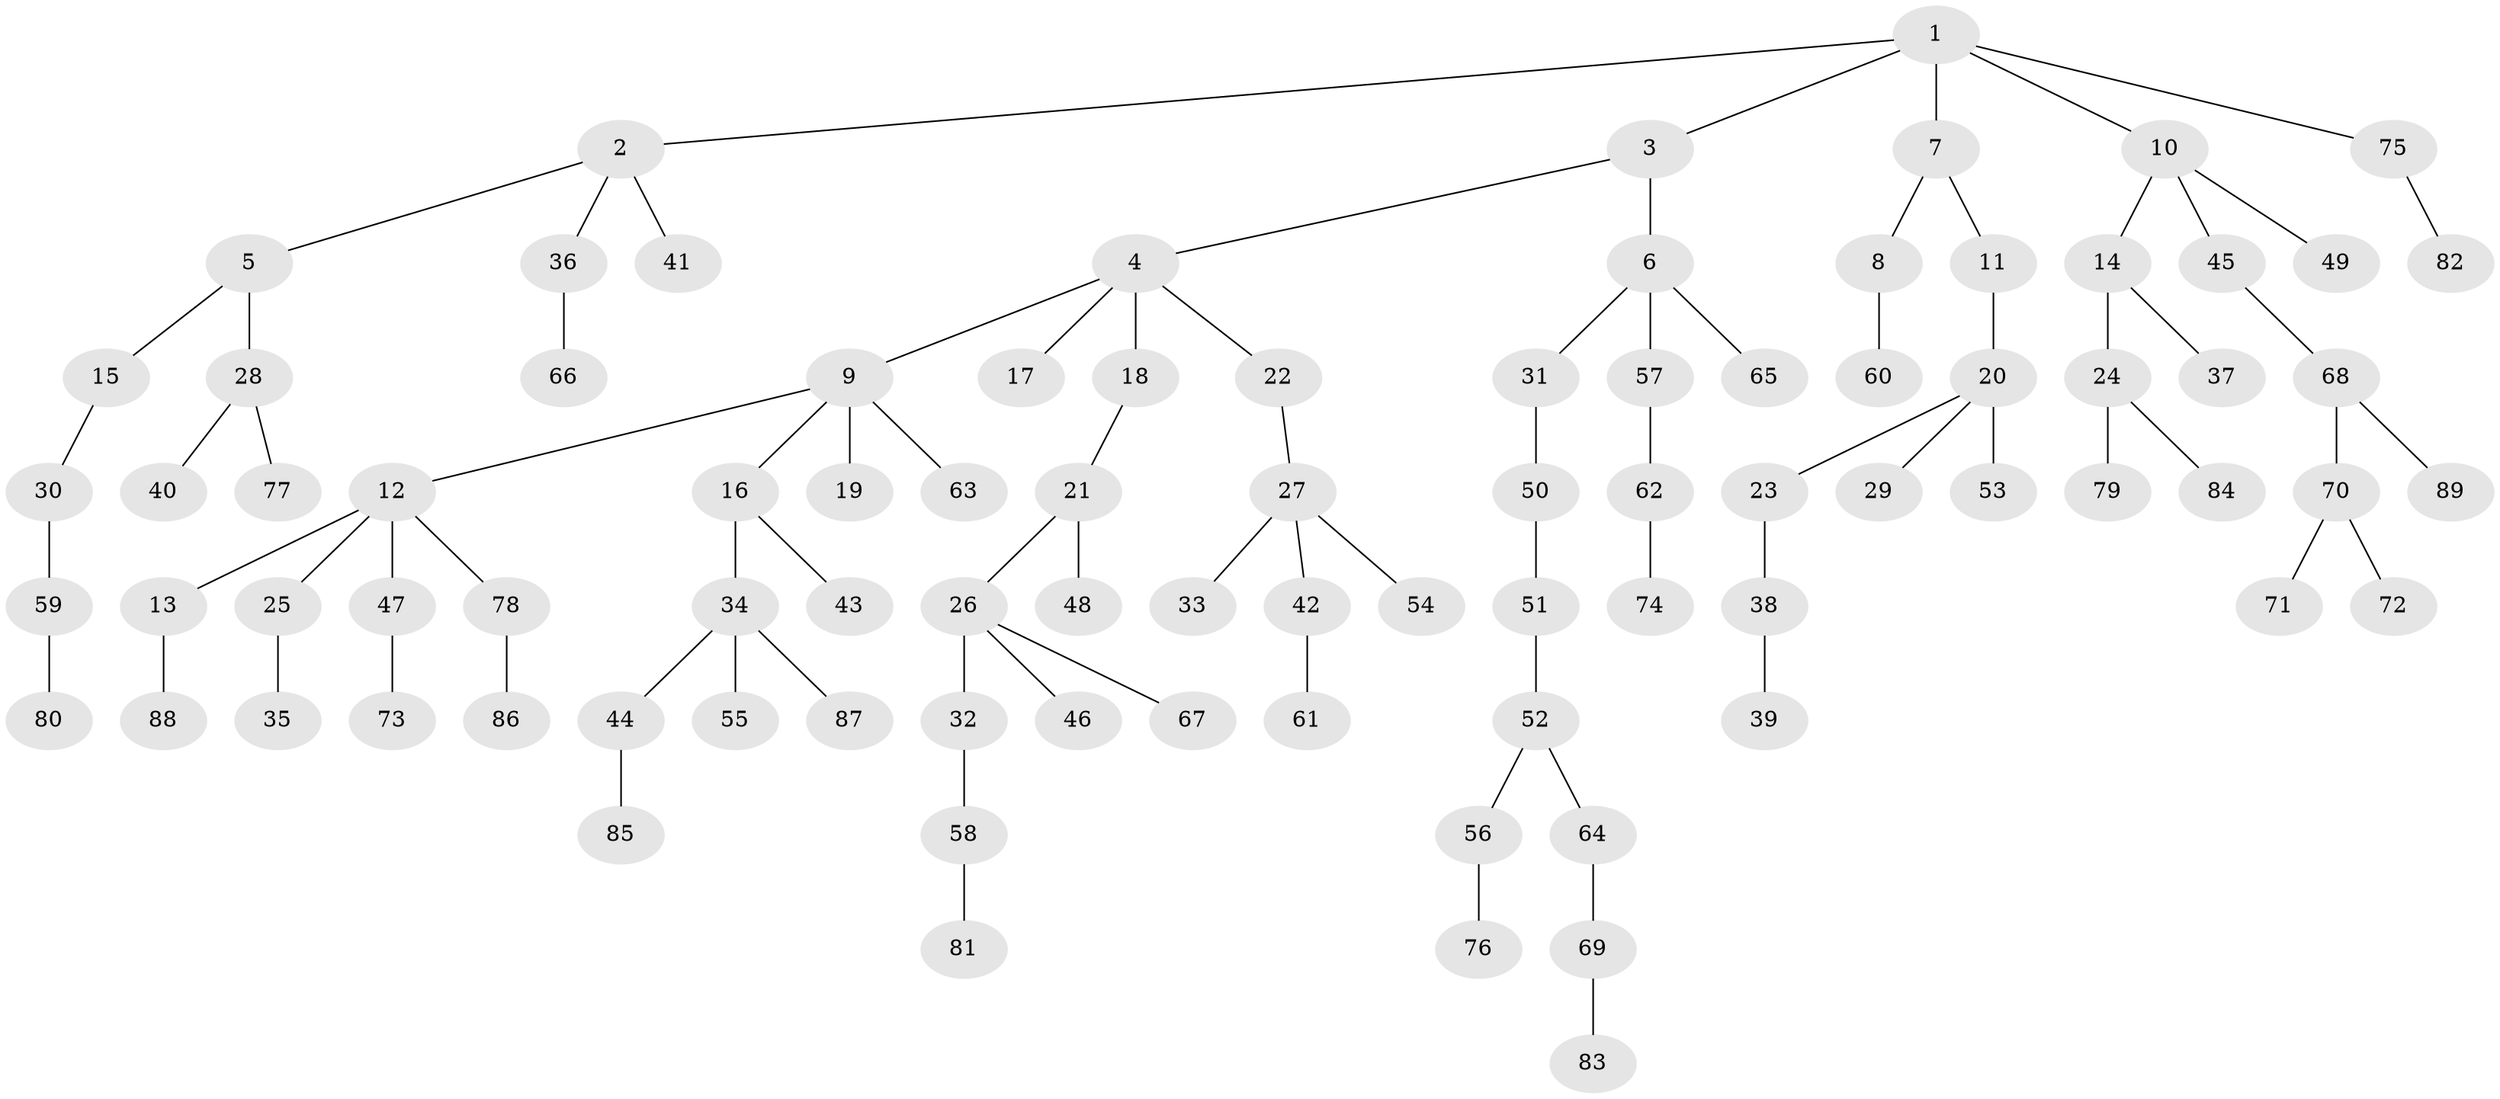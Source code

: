 // coarse degree distribution, {4: 0.037037037037037035, 2: 0.37037037037037035, 1: 0.4074074074074074, 3: 0.14814814814814814, 5: 0.037037037037037035}
// Generated by graph-tools (version 1.1) at 2025/37/03/04/25 23:37:26]
// undirected, 89 vertices, 88 edges
graph export_dot {
  node [color=gray90,style=filled];
  1;
  2;
  3;
  4;
  5;
  6;
  7;
  8;
  9;
  10;
  11;
  12;
  13;
  14;
  15;
  16;
  17;
  18;
  19;
  20;
  21;
  22;
  23;
  24;
  25;
  26;
  27;
  28;
  29;
  30;
  31;
  32;
  33;
  34;
  35;
  36;
  37;
  38;
  39;
  40;
  41;
  42;
  43;
  44;
  45;
  46;
  47;
  48;
  49;
  50;
  51;
  52;
  53;
  54;
  55;
  56;
  57;
  58;
  59;
  60;
  61;
  62;
  63;
  64;
  65;
  66;
  67;
  68;
  69;
  70;
  71;
  72;
  73;
  74;
  75;
  76;
  77;
  78;
  79;
  80;
  81;
  82;
  83;
  84;
  85;
  86;
  87;
  88;
  89;
  1 -- 2;
  1 -- 3;
  1 -- 7;
  1 -- 10;
  1 -- 75;
  2 -- 5;
  2 -- 36;
  2 -- 41;
  3 -- 4;
  3 -- 6;
  4 -- 9;
  4 -- 17;
  4 -- 18;
  4 -- 22;
  5 -- 15;
  5 -- 28;
  6 -- 31;
  6 -- 57;
  6 -- 65;
  7 -- 8;
  7 -- 11;
  8 -- 60;
  9 -- 12;
  9 -- 16;
  9 -- 19;
  9 -- 63;
  10 -- 14;
  10 -- 45;
  10 -- 49;
  11 -- 20;
  12 -- 13;
  12 -- 25;
  12 -- 47;
  12 -- 78;
  13 -- 88;
  14 -- 24;
  14 -- 37;
  15 -- 30;
  16 -- 34;
  16 -- 43;
  18 -- 21;
  20 -- 23;
  20 -- 29;
  20 -- 53;
  21 -- 26;
  21 -- 48;
  22 -- 27;
  23 -- 38;
  24 -- 79;
  24 -- 84;
  25 -- 35;
  26 -- 32;
  26 -- 46;
  26 -- 67;
  27 -- 33;
  27 -- 42;
  27 -- 54;
  28 -- 40;
  28 -- 77;
  30 -- 59;
  31 -- 50;
  32 -- 58;
  34 -- 44;
  34 -- 55;
  34 -- 87;
  36 -- 66;
  38 -- 39;
  42 -- 61;
  44 -- 85;
  45 -- 68;
  47 -- 73;
  50 -- 51;
  51 -- 52;
  52 -- 56;
  52 -- 64;
  56 -- 76;
  57 -- 62;
  58 -- 81;
  59 -- 80;
  62 -- 74;
  64 -- 69;
  68 -- 70;
  68 -- 89;
  69 -- 83;
  70 -- 71;
  70 -- 72;
  75 -- 82;
  78 -- 86;
}

